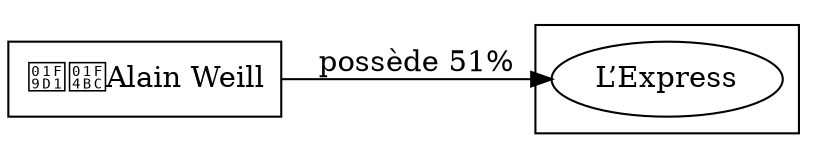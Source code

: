 digraph {
  rankdir=LR;
  subgraph roots {
    
      "alain-weill-324"[label="🧑‍💼Alain Weill" shape=box]
    
  }

  

  subgraph clusterLeaves {
    
      "l-express-59"[label="L’Express"]
    
  }

  
    "alain-weill-324" -> "l-express-59" [
      label="possède 51%"
    ]
  
}
